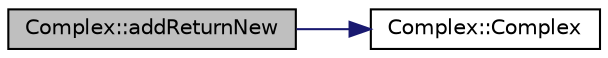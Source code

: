 digraph "Complex::addReturnNew"
{
  edge [fontname="Helvetica",fontsize="10",labelfontname="Helvetica",labelfontsize="10"];
  node [fontname="Helvetica",fontsize="10",shape=record];
  rankdir="LR";
  Node1 [label="Complex::addReturnNew",height=0.2,width=0.4,color="black", fillcolor="grey75", style="filled", fontcolor="black"];
  Node1 -> Node2 [color="midnightblue",fontsize="10",style="solid",fontname="Helvetica"];
  Node2 [label="Complex::Complex",height=0.2,width=0.4,color="black", fillcolor="white", style="filled",URL="$classComplex.html#a2bce7c231cd74634e24deb37b4e2d61d"];
}
